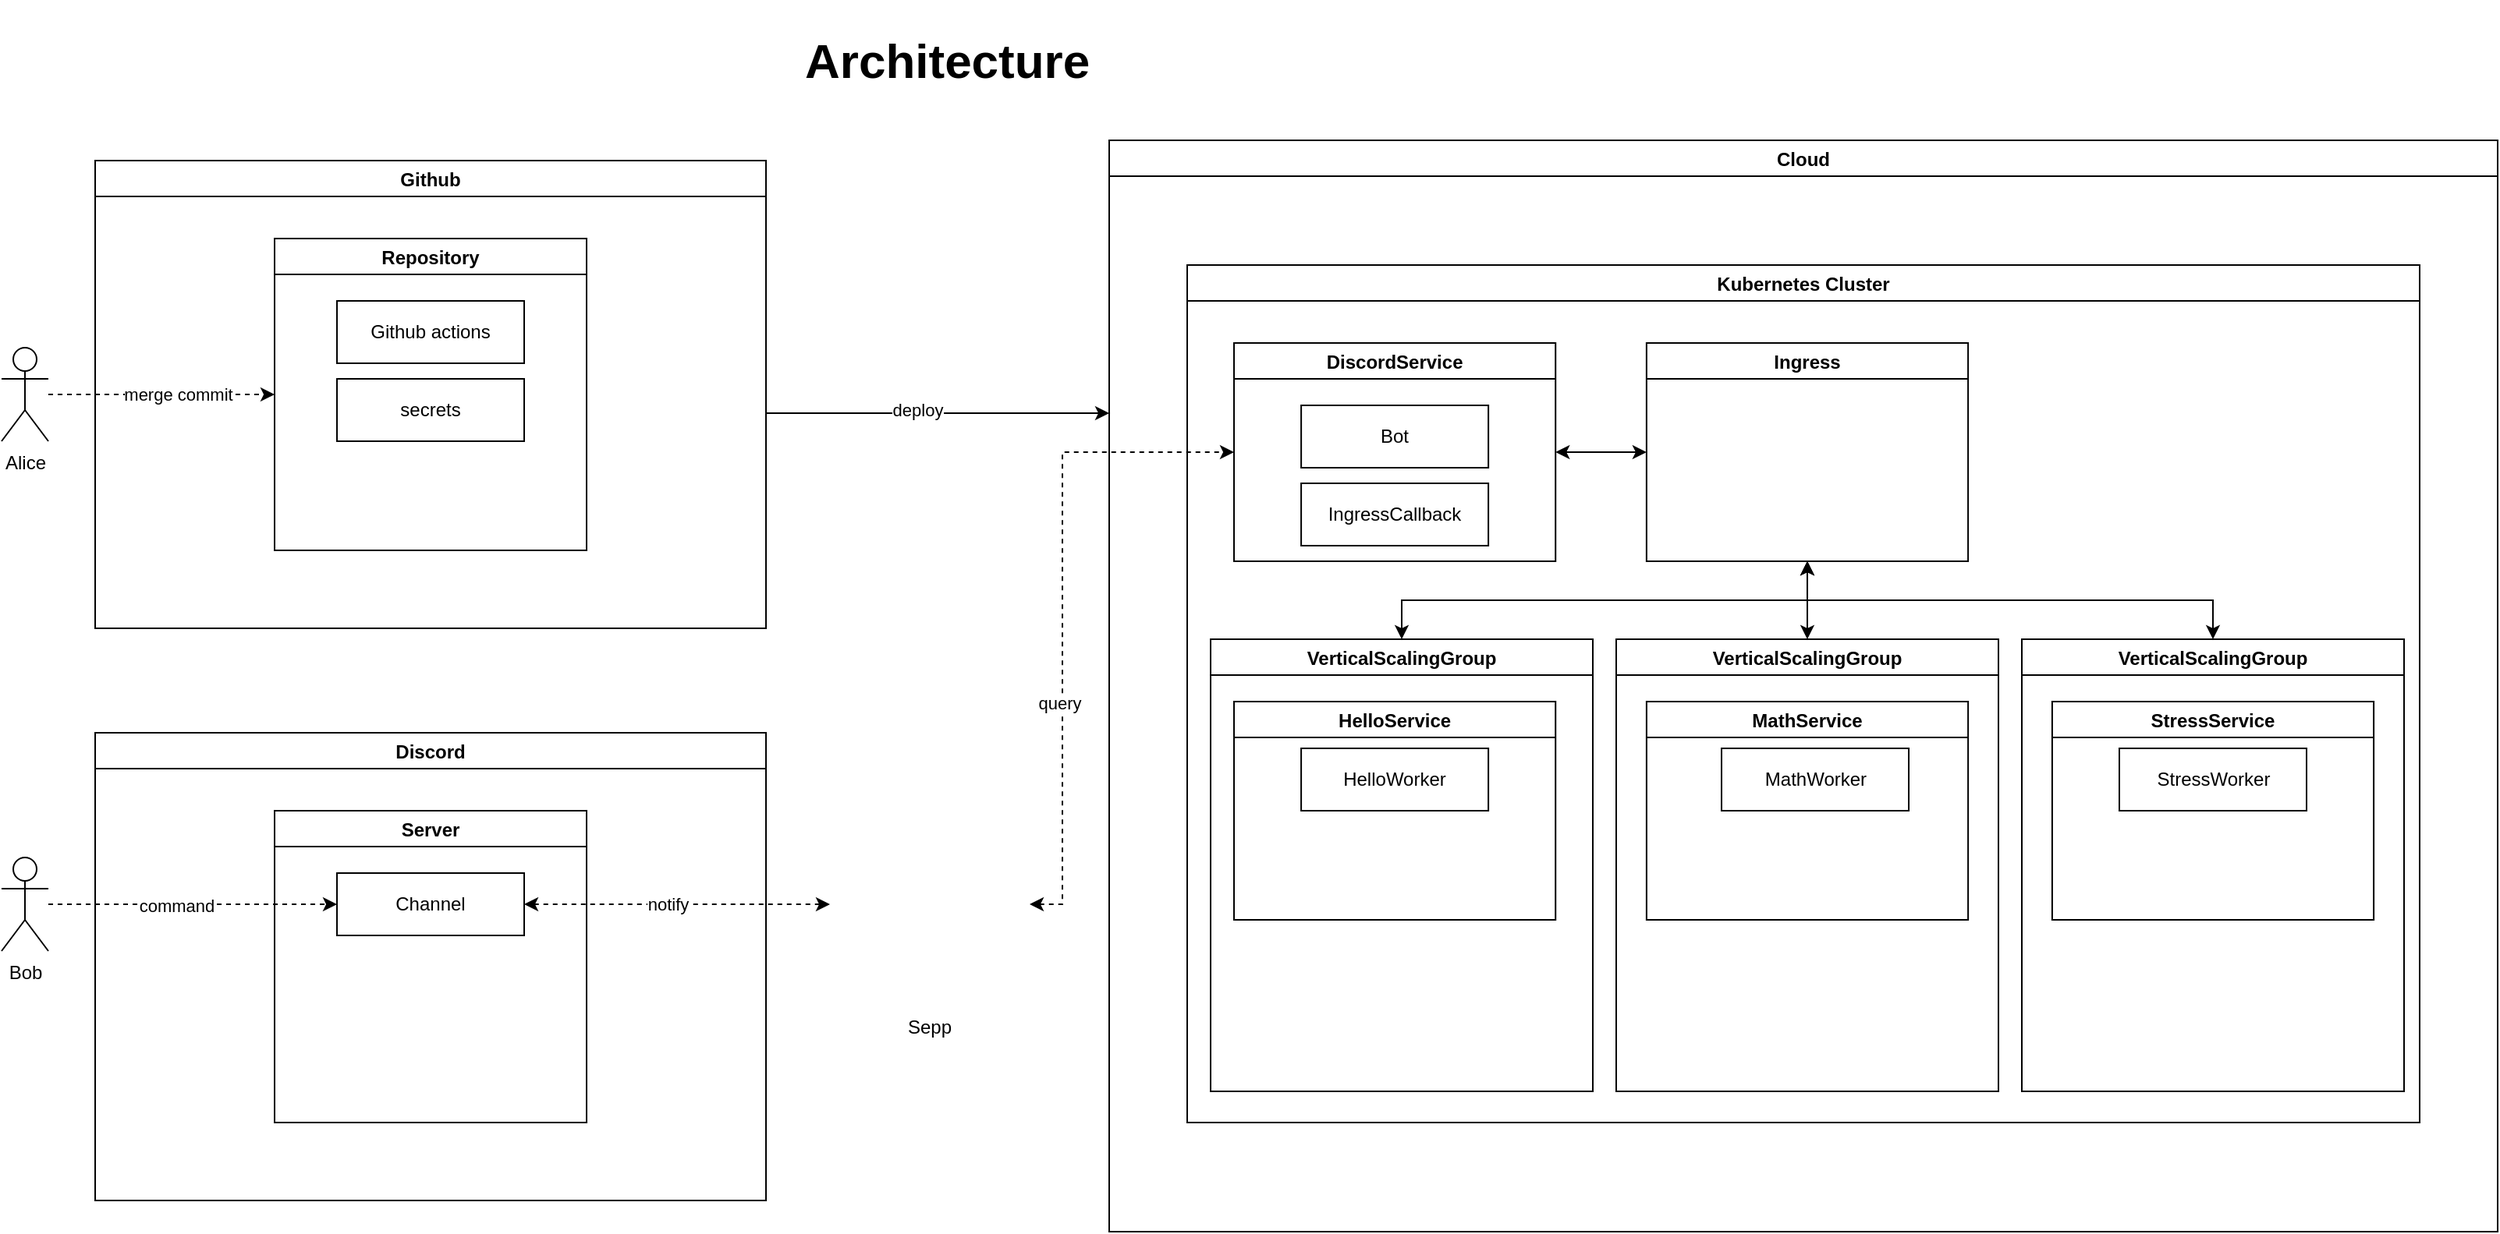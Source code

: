 <mxfile version="15.9.4" type="device"><diagram id="yaQLT5XAm6LdbDwGnHOm" name="Page-1"><mxGraphModel dx="1520" dy="1207" grid="1" gridSize="10" guides="1" tooltips="1" connect="1" arrows="1" fold="1" page="1" pageScale="1" pageWidth="850" pageHeight="1100" math="0" shadow="0"><root><mxCell id="0"/><mxCell id="1" parent="0"/><mxCell id="qNRKnObMjwFIZTlk50VD-21" value="Cloud" style="swimlane;" parent="1" vertex="1"><mxGeometry x="1680" y="120" width="890" height="700" as="geometry"/></mxCell><mxCell id="qNRKnObMjwFIZTlk50VD-1" value="Kubernetes Cluster" style="swimlane;startSize=23;" parent="qNRKnObMjwFIZTlk50VD-21" vertex="1"><mxGeometry x="50" y="80" width="790" height="550" as="geometry"/></mxCell><mxCell id="qNRKnObMjwFIZTlk50VD-74" style="edgeStyle=orthogonalEdgeStyle;rounded=0;orthogonalLoop=1;jettySize=auto;html=1;exitX=0.5;exitY=1;exitDx=0;exitDy=0;entryX=0.5;entryY=0;entryDx=0;entryDy=0;startArrow=classic;startFill=1;" parent="qNRKnObMjwFIZTlk50VD-1" source="qNRKnObMjwFIZTlk50VD-3" target="qNRKnObMjwFIZTlk50VD-67" edge="1"><mxGeometry relative="1" as="geometry"/></mxCell><mxCell id="qNRKnObMjwFIZTlk50VD-75" style="edgeStyle=orthogonalEdgeStyle;rounded=0;orthogonalLoop=1;jettySize=auto;html=1;exitX=0.5;exitY=1;exitDx=0;exitDy=0;startArrow=classic;startFill=1;" parent="qNRKnObMjwFIZTlk50VD-1" source="qNRKnObMjwFIZTlk50VD-3" target="qNRKnObMjwFIZTlk50VD-65" edge="1"><mxGeometry relative="1" as="geometry"/></mxCell><mxCell id="qNRKnObMjwFIZTlk50VD-76" style="edgeStyle=orthogonalEdgeStyle;rounded=0;orthogonalLoop=1;jettySize=auto;html=1;exitX=0.5;exitY=1;exitDx=0;exitDy=0;entryX=0.5;entryY=0;entryDx=0;entryDy=0;startArrow=classic;startFill=1;" parent="qNRKnObMjwFIZTlk50VD-1" source="qNRKnObMjwFIZTlk50VD-3" target="qNRKnObMjwFIZTlk50VD-66" edge="1"><mxGeometry relative="1" as="geometry"/></mxCell><mxCell id="qNRKnObMjwFIZTlk50VD-3" value="Ingress" style="swimlane;startSize=23;" parent="qNRKnObMjwFIZTlk50VD-1" vertex="1"><mxGeometry x="294.44" y="50" width="206.11" height="140" as="geometry"/></mxCell><mxCell id="qNRKnObMjwFIZTlk50VD-11" style="edgeStyle=orthogonalEdgeStyle;rounded=0;orthogonalLoop=1;jettySize=auto;html=1;exitX=1;exitY=0.5;exitDx=0;exitDy=0;entryX=0;entryY=0.5;entryDx=0;entryDy=0;startArrow=classic;startFill=1;" parent="qNRKnObMjwFIZTlk50VD-1" source="qNRKnObMjwFIZTlk50VD-4" target="qNRKnObMjwFIZTlk50VD-3" edge="1"><mxGeometry relative="1" as="geometry"/></mxCell><mxCell id="qNRKnObMjwFIZTlk50VD-4" value="DiscordService" style="swimlane;" parent="qNRKnObMjwFIZTlk50VD-1" vertex="1"><mxGeometry x="30" y="50" width="206.11" height="140" as="geometry"/></mxCell><mxCell id="qNRKnObMjwFIZTlk50VD-32" value="Bot" style="rounded=0;whiteSpace=wrap;html=1;" parent="qNRKnObMjwFIZTlk50VD-4" vertex="1"><mxGeometry x="43.06" y="40" width="120" height="40" as="geometry"/></mxCell><mxCell id="qNRKnObMjwFIZTlk50VD-39" value="IngressCallback" style="rounded=0;whiteSpace=wrap;html=1;" parent="qNRKnObMjwFIZTlk50VD-4" vertex="1"><mxGeometry x="43.05" y="90" width="120" height="40" as="geometry"/></mxCell><mxCell id="qNRKnObMjwFIZTlk50VD-65" value="VerticalScalingGroup" style="swimlane;" parent="qNRKnObMjwFIZTlk50VD-1" vertex="1"><mxGeometry x="15" y="240" width="245" height="290" as="geometry"/></mxCell><mxCell id="qNRKnObMjwFIZTlk50VD-5" value="HelloService" style="swimlane;" parent="qNRKnObMjwFIZTlk50VD-65" vertex="1"><mxGeometry x="15" y="40" width="206.11" height="140" as="geometry"/></mxCell><mxCell id="qNRKnObMjwFIZTlk50VD-42" value="HelloWorker" style="rounded=0;whiteSpace=wrap;html=1;" parent="qNRKnObMjwFIZTlk50VD-5" vertex="1"><mxGeometry x="43.05" y="30" width="120" height="40" as="geometry"/></mxCell><mxCell id="qNRKnObMjwFIZTlk50VD-67" value="VerticalScalingGroup" style="swimlane;" parent="qNRKnObMjwFIZTlk50VD-1" vertex="1"><mxGeometry x="275" y="240" width="245" height="290" as="geometry"/></mxCell><mxCell id="qNRKnObMjwFIZTlk50VD-6" value="MathService" style="swimlane;" parent="qNRKnObMjwFIZTlk50VD-67" vertex="1"><mxGeometry x="19.45" y="40" width="206.11" height="140" as="geometry"/></mxCell><mxCell id="qNRKnObMjwFIZTlk50VD-43" value="MathWorker" style="rounded=0;whiteSpace=wrap;html=1;" parent="qNRKnObMjwFIZTlk50VD-6" vertex="1"><mxGeometry x="48.06" y="30" width="120" height="40" as="geometry"/></mxCell><mxCell id="qNRKnObMjwFIZTlk50VD-66" value="VerticalScalingGroup" style="swimlane;" parent="qNRKnObMjwFIZTlk50VD-1" vertex="1"><mxGeometry x="535" y="240" width="245" height="290" as="geometry"/></mxCell><mxCell id="qNRKnObMjwFIZTlk50VD-7" value="StressService" style="swimlane;" parent="qNRKnObMjwFIZTlk50VD-66" vertex="1"><mxGeometry x="19.45" y="40" width="206.11" height="140" as="geometry"/></mxCell><mxCell id="qNRKnObMjwFIZTlk50VD-64" value="StressWorker" style="rounded=0;whiteSpace=wrap;html=1;" parent="qNRKnObMjwFIZTlk50VD-7" vertex="1"><mxGeometry x="43.05" y="30" width="120" height="40" as="geometry"/></mxCell><mxCell id="qNRKnObMjwFIZTlk50VD-29" style="edgeStyle=orthogonalEdgeStyle;rounded=0;orthogonalLoop=1;jettySize=auto;html=1;entryX=0;entryY=0.25;entryDx=0;entryDy=0;startArrow=none;startFill=0;" parent="1" source="qNRKnObMjwFIZTlk50VD-22" target="qNRKnObMjwFIZTlk50VD-21" edge="1"><mxGeometry relative="1" as="geometry"><Array as="points"><mxPoint x="1620" y="295"/><mxPoint x="1620" y="295"/></Array></mxGeometry></mxCell><mxCell id="qNRKnObMjwFIZTlk50VD-97" value="deploy" style="edgeLabel;html=1;align=center;verticalAlign=middle;resizable=0;points=[];" parent="qNRKnObMjwFIZTlk50VD-29" vertex="1" connectable="0"><mxGeometry x="-0.116" y="2" relative="1" as="geometry"><mxPoint as="offset"/></mxGeometry></mxCell><mxCell id="qNRKnObMjwFIZTlk50VD-22" value="Github" style="swimlane;" parent="1" vertex="1"><mxGeometry x="1030" y="133" width="430" height="300" as="geometry"/></mxCell><mxCell id="qNRKnObMjwFIZTlk50VD-27" value="Repository" style="swimlane;" parent="qNRKnObMjwFIZTlk50VD-22" vertex="1"><mxGeometry x="115" y="50" width="200" height="200" as="geometry"/></mxCell><mxCell id="qNRKnObMjwFIZTlk50VD-26" value="Github actions" style="rounded=0;whiteSpace=wrap;html=1;" parent="qNRKnObMjwFIZTlk50VD-27" vertex="1"><mxGeometry x="40" y="40" width="120" height="40" as="geometry"/></mxCell><mxCell id="qNRKnObMjwFIZTlk50VD-77" value="Discord" style="swimlane;startSize=23;" parent="1" vertex="1"><mxGeometry x="1030" y="500" width="430" height="300" as="geometry"/></mxCell><mxCell id="qNRKnObMjwFIZTlk50VD-78" value="Server" style="swimlane;" parent="qNRKnObMjwFIZTlk50VD-77" vertex="1"><mxGeometry x="115" y="50" width="200" height="200" as="geometry"/></mxCell><mxCell id="qNRKnObMjwFIZTlk50VD-79" value="Channel" style="rounded=0;whiteSpace=wrap;html=1;" parent="qNRKnObMjwFIZTlk50VD-78" vertex="1"><mxGeometry x="40" y="40" width="120" height="40" as="geometry"/></mxCell><mxCell id="qNRKnObMjwFIZTlk50VD-83" style="edgeStyle=orthogonalEdgeStyle;rounded=0;orthogonalLoop=1;jettySize=auto;html=1;entryX=0;entryY=0.5;entryDx=0;entryDy=0;startArrow=none;startFill=0;dashed=1;" parent="1" source="qNRKnObMjwFIZTlk50VD-80" target="qNRKnObMjwFIZTlk50VD-79" edge="1"><mxGeometry relative="1" as="geometry"/></mxCell><mxCell id="qNRKnObMjwFIZTlk50VD-84" value="command" style="edgeLabel;html=1;align=center;verticalAlign=middle;resizable=0;points=[];" parent="qNRKnObMjwFIZTlk50VD-83" vertex="1" connectable="0"><mxGeometry x="-0.114" y="-1" relative="1" as="geometry"><mxPoint as="offset"/></mxGeometry></mxCell><mxCell id="qNRKnObMjwFIZTlk50VD-80" value="Bob" style="shape=umlActor;verticalLabelPosition=bottom;verticalAlign=top;html=1;outlineConnect=0;" parent="1" vertex="1"><mxGeometry x="970" y="580" width="30" height="60" as="geometry"/></mxCell><mxCell id="qNRKnObMjwFIZTlk50VD-90" style="edgeStyle=orthogonalEdgeStyle;rounded=0;orthogonalLoop=1;jettySize=auto;html=1;entryX=0;entryY=0.5;entryDx=0;entryDy=0;startArrow=classic;startFill=1;exitX=1;exitY=0.5;exitDx=0;exitDy=0;dashed=1;" parent="1" source="qNRKnObMjwFIZTlk50VD-87" target="qNRKnObMjwFIZTlk50VD-4" edge="1"><mxGeometry relative="1" as="geometry"><Array as="points"><mxPoint x="1650" y="610"/><mxPoint x="1650" y="320"/></Array></mxGeometry></mxCell><mxCell id="qNRKnObMjwFIZTlk50VD-91" value="query" style="edgeLabel;html=1;align=center;verticalAlign=middle;resizable=0;points=[];" parent="qNRKnObMjwFIZTlk50VD-90" vertex="1" connectable="0"><mxGeometry x="-0.524" y="2" relative="1" as="geometry"><mxPoint y="-50" as="offset"/></mxGeometry></mxCell><mxCell id="qNRKnObMjwFIZTlk50VD-87" value="" style="shape=image;html=1;verticalAlign=top;verticalLabelPosition=bottom;labelBackgroundColor=#ffffff;imageAspect=0;aspect=fixed;image=https://cdn2.iconfinder.com/data/icons/competitive-strategy-and-corporate-training/512/199_robot_Android_artificial_bot_technology_app_development-128.png" parent="1" vertex="1"><mxGeometry x="1501" y="546" width="128" height="128" as="geometry"/></mxCell><mxCell id="qNRKnObMjwFIZTlk50VD-88" style="edgeStyle=orthogonalEdgeStyle;rounded=0;orthogonalLoop=1;jettySize=auto;html=1;startArrow=classic;startFill=1;entryX=0;entryY=0.5;entryDx=0;entryDy=0;dashed=1;" parent="1" source="qNRKnObMjwFIZTlk50VD-79" target="qNRKnObMjwFIZTlk50VD-87" edge="1"><mxGeometry relative="1" as="geometry"><mxPoint x="1470" y="610" as="targetPoint"/></mxGeometry></mxCell><mxCell id="qNRKnObMjwFIZTlk50VD-92" value="notify" style="edgeLabel;html=1;align=center;verticalAlign=middle;resizable=0;points=[];" parent="qNRKnObMjwFIZTlk50VD-88" vertex="1" connectable="0"><mxGeometry x="-0.27" y="1" relative="1" as="geometry"><mxPoint x="20" y="1" as="offset"/></mxGeometry></mxCell><mxCell id="qNRKnObMjwFIZTlk50VD-89" value="Sepp" style="text;html=1;strokeColor=none;fillColor=none;align=center;verticalAlign=middle;whiteSpace=wrap;rounded=0;" parent="1" vertex="1"><mxGeometry x="1535" y="674" width="60" height="30" as="geometry"/></mxCell><mxCell id="qNRKnObMjwFIZTlk50VD-94" style="edgeStyle=orthogonalEdgeStyle;rounded=0;orthogonalLoop=1;jettySize=auto;html=1;entryX=0;entryY=0.5;entryDx=0;entryDy=0;startArrow=none;startFill=0;dashed=1;" parent="1" source="qNRKnObMjwFIZTlk50VD-93" target="qNRKnObMjwFIZTlk50VD-27" edge="1"><mxGeometry relative="1" as="geometry"/></mxCell><mxCell id="qNRKnObMjwFIZTlk50VD-95" value="merge commit" style="edgeLabel;html=1;align=center;verticalAlign=middle;resizable=0;points=[];" parent="qNRKnObMjwFIZTlk50VD-94" vertex="1" connectable="0"><mxGeometry x="0.138" relative="1" as="geometry"><mxPoint as="offset"/></mxGeometry></mxCell><mxCell id="qNRKnObMjwFIZTlk50VD-93" value="Alice" style="shape=umlActor;verticalLabelPosition=bottom;verticalAlign=top;html=1;outlineConnect=0;" parent="1" vertex="1"><mxGeometry x="970" y="253" width="30" height="60" as="geometry"/></mxCell><mxCell id="qNRKnObMjwFIZTlk50VD-98" value="secrets" style="rounded=0;whiteSpace=wrap;html=1;" parent="1" vertex="1"><mxGeometry x="1185" y="273" width="120" height="40" as="geometry"/></mxCell><mxCell id="qNRKnObMjwFIZTlk50VD-101" value="&lt;h1 style=&quot;font-size: 31px&quot;&gt;Architecture&lt;br&gt;&lt;/h1&gt;" style="text;html=1;strokeColor=none;fillColor=none;spacing=5;spacingTop=-20;whiteSpace=wrap;overflow=hidden;rounded=0;" parent="1" vertex="1"><mxGeometry x="1480" y="40" width="200" height="50" as="geometry"/></mxCell></root></mxGraphModel></diagram></mxfile>